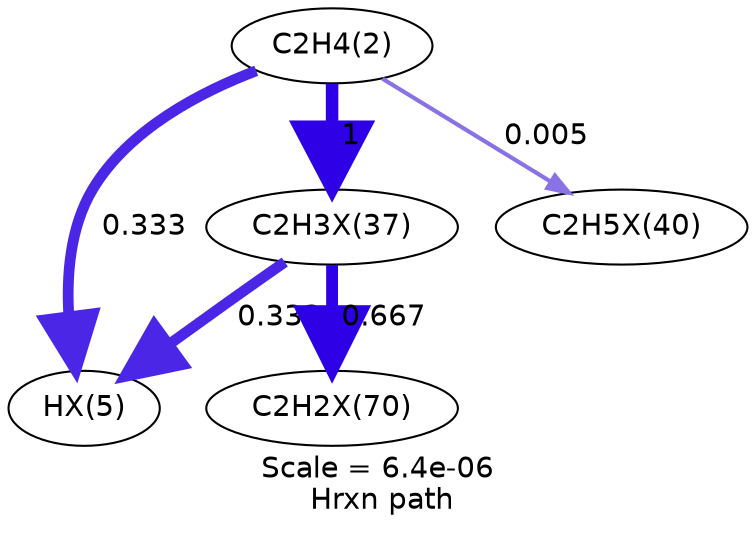 digraph reaction_paths {
center=1;
s5 -> s48[fontname="Helvetica", style="setlinewidth(5.17)", arrowsize=2.59, color="0.7, 0.833, 0.9"
, label=" 0.333"];
s5 -> s49[fontname="Helvetica", style="setlinewidth(6)", arrowsize=3, color="0.7, 1.5, 0.9"
, label=" 1"];
s5 -> s50[fontname="Helvetica", style="setlinewidth(2)", arrowsize=1, color="0.7, 0.505, 0.9"
, label=" 0.005"];
s49 -> s48[fontname="Helvetica", style="setlinewidth(5.17)", arrowsize=2.59, color="0.7, 0.833, 0.9"
, label=" 0.333"];
s49 -> s53[fontname="Helvetica", style="setlinewidth(5.69)", arrowsize=2.85, color="0.7, 1.17, 0.9"
, label=" 0.667"];
s5 [ fontname="Helvetica", label="C2H4(2)"];
s48 [ fontname="Helvetica", label="HX(5)"];
s49 [ fontname="Helvetica", label="C2H3X(37)"];
s50 [ fontname="Helvetica", label="C2H5X(40)"];
s53 [ fontname="Helvetica", label="C2H2X(70)"];
 label = "Scale = 6.4e-06\l Hrxn path";
 fontname = "Helvetica";
}
